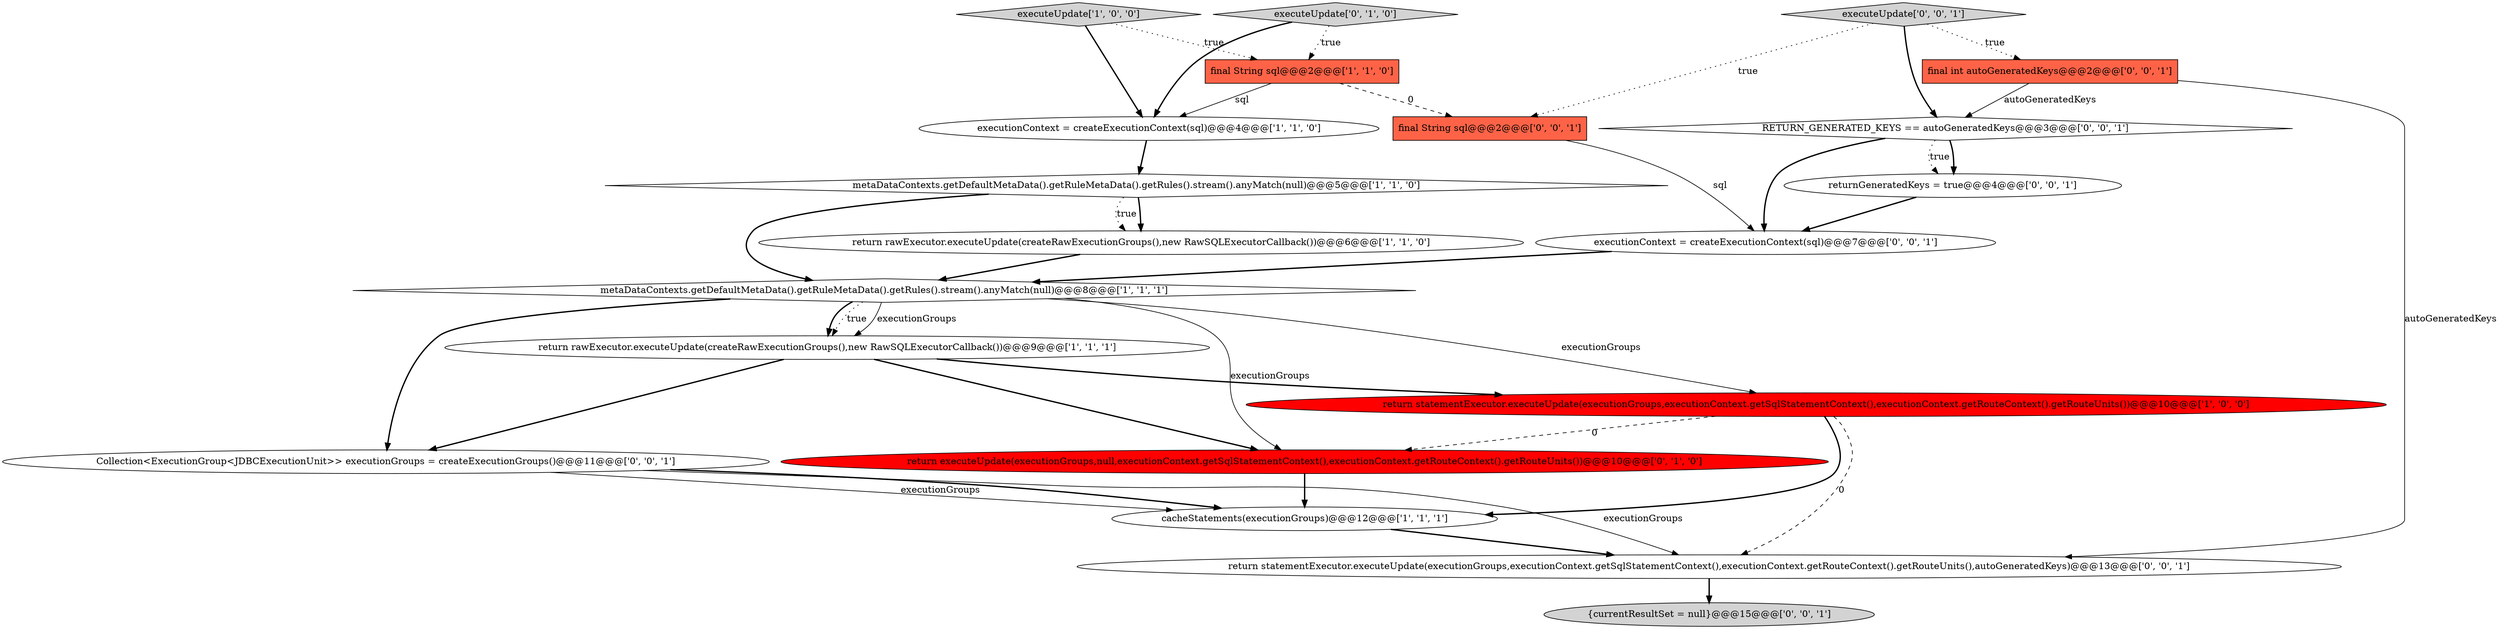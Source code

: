 digraph {
18 [style = filled, label = "RETURN_GENERATED_KEYS == autoGeneratedKeys@@@3@@@['0', '0', '1']", fillcolor = white, shape = diamond image = "AAA0AAABBB3BBB"];
15 [style = filled, label = "{currentResultSet = null}@@@15@@@['0', '0', '1']", fillcolor = lightgray, shape = ellipse image = "AAA0AAABBB3BBB"];
13 [style = filled, label = "Collection<ExecutionGroup<JDBCExecutionUnit>> executionGroups = createExecutionGroups()@@@11@@@['0', '0', '1']", fillcolor = white, shape = ellipse image = "AAA0AAABBB3BBB"];
0 [style = filled, label = "final String sql@@@2@@@['1', '1', '0']", fillcolor = tomato, shape = box image = "AAA0AAABBB1BBB"];
16 [style = filled, label = "final String sql@@@2@@@['0', '0', '1']", fillcolor = tomato, shape = box image = "AAA0AAABBB3BBB"];
3 [style = filled, label = "metaDataContexts.getDefaultMetaData().getRuleMetaData().getRules().stream().anyMatch(null)@@@8@@@['1', '1', '1']", fillcolor = white, shape = diamond image = "AAA0AAABBB1BBB"];
1 [style = filled, label = "metaDataContexts.getDefaultMetaData().getRuleMetaData().getRules().stream().anyMatch(null)@@@5@@@['1', '1', '0']", fillcolor = white, shape = diamond image = "AAA0AAABBB1BBB"];
10 [style = filled, label = "executeUpdate['0', '1', '0']", fillcolor = lightgray, shape = diamond image = "AAA0AAABBB2BBB"];
4 [style = filled, label = "executeUpdate['1', '0', '0']", fillcolor = lightgray, shape = diamond image = "AAA0AAABBB1BBB"];
7 [style = filled, label = "executionContext = createExecutionContext(sql)@@@4@@@['1', '1', '0']", fillcolor = white, shape = ellipse image = "AAA0AAABBB1BBB"];
9 [style = filled, label = "return executeUpdate(executionGroups,null,executionContext.getSqlStatementContext(),executionContext.getRouteContext().getRouteUnits())@@@10@@@['0', '1', '0']", fillcolor = red, shape = ellipse image = "AAA1AAABBB2BBB"];
5 [style = filled, label = "return rawExecutor.executeUpdate(createRawExecutionGroups(),new RawSQLExecutorCallback())@@@9@@@['1', '1', '1']", fillcolor = white, shape = ellipse image = "AAA0AAABBB1BBB"];
2 [style = filled, label = "return rawExecutor.executeUpdate(createRawExecutionGroups(),new RawSQLExecutorCallback())@@@6@@@['1', '1', '0']", fillcolor = white, shape = ellipse image = "AAA0AAABBB1BBB"];
8 [style = filled, label = "return statementExecutor.executeUpdate(executionGroups,executionContext.getSqlStatementContext(),executionContext.getRouteContext().getRouteUnits())@@@10@@@['1', '0', '0']", fillcolor = red, shape = ellipse image = "AAA1AAABBB1BBB"];
11 [style = filled, label = "return statementExecutor.executeUpdate(executionGroups,executionContext.getSqlStatementContext(),executionContext.getRouteContext().getRouteUnits(),autoGeneratedKeys)@@@13@@@['0', '0', '1']", fillcolor = white, shape = ellipse image = "AAA0AAABBB3BBB"];
12 [style = filled, label = "executeUpdate['0', '0', '1']", fillcolor = lightgray, shape = diamond image = "AAA0AAABBB3BBB"];
6 [style = filled, label = "cacheStatements(executionGroups)@@@12@@@['1', '1', '1']", fillcolor = white, shape = ellipse image = "AAA0AAABBB1BBB"];
14 [style = filled, label = "final int autoGeneratedKeys@@@2@@@['0', '0', '1']", fillcolor = tomato, shape = box image = "AAA0AAABBB3BBB"];
19 [style = filled, label = "executionContext = createExecutionContext(sql)@@@7@@@['0', '0', '1']", fillcolor = white, shape = ellipse image = "AAA0AAABBB3BBB"];
17 [style = filled, label = "returnGeneratedKeys = true@@@4@@@['0', '0', '1']", fillcolor = white, shape = ellipse image = "AAA0AAABBB3BBB"];
16->19 [style = solid, label="sql"];
5->8 [style = bold, label=""];
7->1 [style = bold, label=""];
5->9 [style = bold, label=""];
2->3 [style = bold, label=""];
4->0 [style = dotted, label="true"];
0->16 [style = dashed, label="0"];
1->3 [style = bold, label=""];
3->9 [style = solid, label="executionGroups"];
18->17 [style = bold, label=""];
18->19 [style = bold, label=""];
8->6 [style = bold, label=""];
0->7 [style = solid, label="sql"];
14->18 [style = solid, label="autoGeneratedKeys"];
3->8 [style = solid, label="executionGroups"];
10->7 [style = bold, label=""];
17->19 [style = bold, label=""];
4->7 [style = bold, label=""];
11->15 [style = bold, label=""];
3->5 [style = solid, label="executionGroups"];
9->6 [style = bold, label=""];
8->9 [style = dashed, label="0"];
12->14 [style = dotted, label="true"];
3->5 [style = bold, label=""];
14->11 [style = solid, label="autoGeneratedKeys"];
3->5 [style = dotted, label="true"];
13->6 [style = solid, label="executionGroups"];
12->16 [style = dotted, label="true"];
13->11 [style = solid, label="executionGroups"];
5->13 [style = bold, label=""];
6->11 [style = bold, label=""];
12->18 [style = bold, label=""];
3->13 [style = bold, label=""];
10->0 [style = dotted, label="true"];
1->2 [style = bold, label=""];
18->17 [style = dotted, label="true"];
13->6 [style = bold, label=""];
8->11 [style = dashed, label="0"];
1->2 [style = dotted, label="true"];
19->3 [style = bold, label=""];
}
